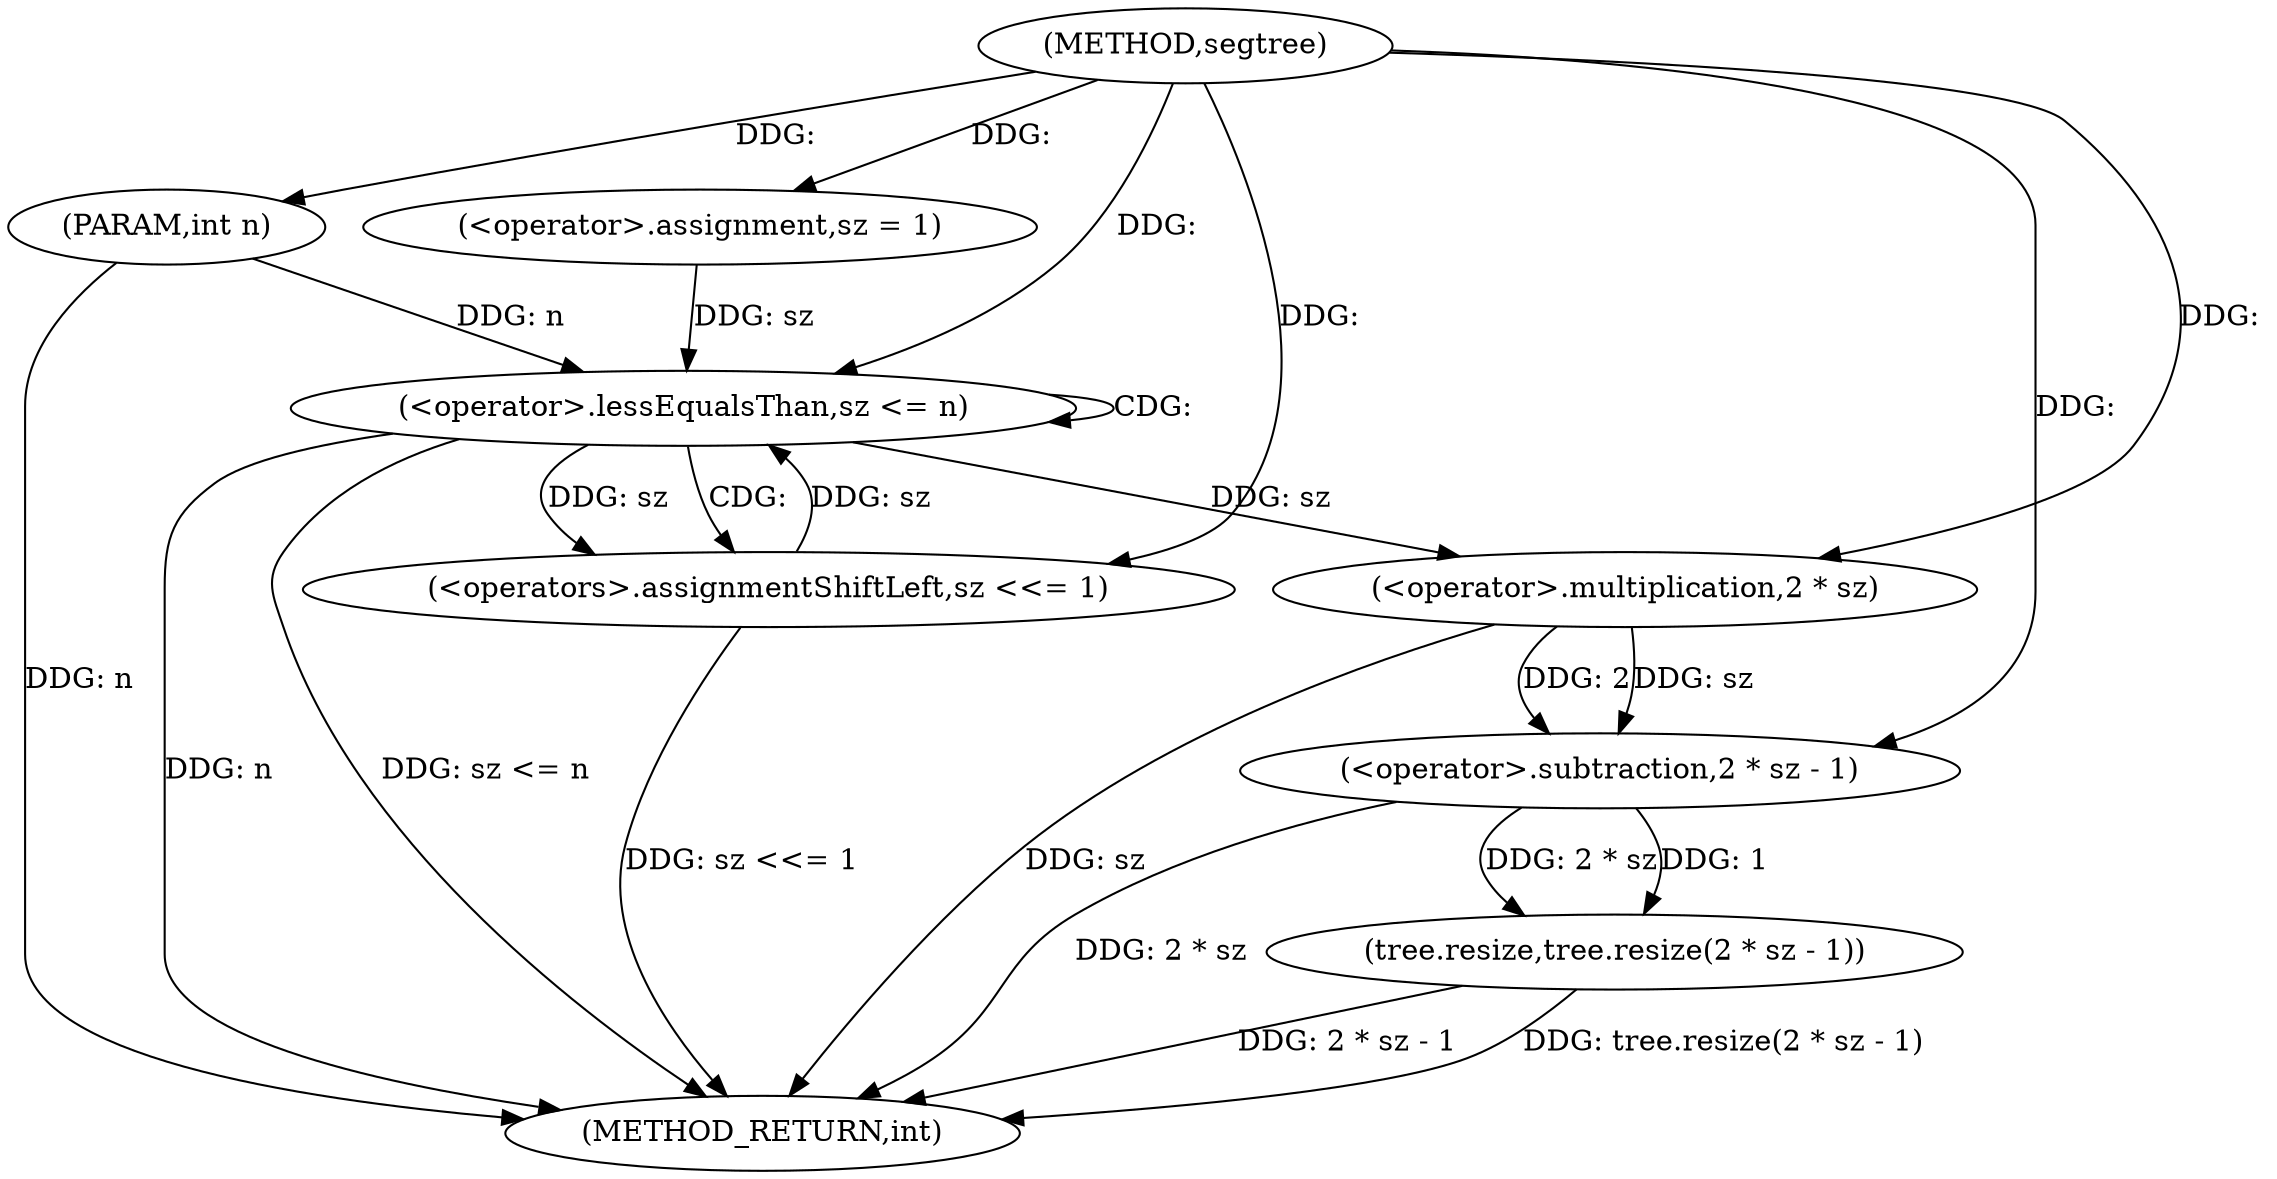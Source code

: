 digraph "segtree" {  
"1000125" [label = "(METHOD,segtree)" ]
"1000145" [label = "(METHOD_RETURN,int)" ]
"1000126" [label = "(PARAM,int n)" ]
"1000129" [label = "(<operator>.assignment,sz = 1)" ]
"1000139" [label = "(tree.resize,tree.resize(2 * sz - 1))" ]
"1000133" [label = "(<operator>.lessEqualsThan,sz <= n)" ]
"1000136" [label = "(<operators>.assignmentShiftLeft,sz <<= 1)" ]
"1000140" [label = "(<operator>.subtraction,2 * sz - 1)" ]
"1000141" [label = "(<operator>.multiplication,2 * sz)" ]
  "1000126" -> "1000145"  [ label = "DDG: n"] 
  "1000133" -> "1000145"  [ label = "DDG: n"] 
  "1000133" -> "1000145"  [ label = "DDG: sz <= n"] 
  "1000141" -> "1000145"  [ label = "DDG: sz"] 
  "1000140" -> "1000145"  [ label = "DDG: 2 * sz"] 
  "1000139" -> "1000145"  [ label = "DDG: 2 * sz - 1"] 
  "1000139" -> "1000145"  [ label = "DDG: tree.resize(2 * sz - 1)"] 
  "1000136" -> "1000145"  [ label = "DDG: sz <<= 1"] 
  "1000125" -> "1000126"  [ label = "DDG: "] 
  "1000125" -> "1000129"  [ label = "DDG: "] 
  "1000140" -> "1000139"  [ label = "DDG: 2 * sz"] 
  "1000140" -> "1000139"  [ label = "DDG: 1"] 
  "1000129" -> "1000133"  [ label = "DDG: sz"] 
  "1000136" -> "1000133"  [ label = "DDG: sz"] 
  "1000125" -> "1000133"  [ label = "DDG: "] 
  "1000126" -> "1000133"  [ label = "DDG: n"] 
  "1000133" -> "1000136"  [ label = "DDG: sz"] 
  "1000125" -> "1000136"  [ label = "DDG: "] 
  "1000141" -> "1000140"  [ label = "DDG: 2"] 
  "1000141" -> "1000140"  [ label = "DDG: sz"] 
  "1000125" -> "1000140"  [ label = "DDG: "] 
  "1000125" -> "1000141"  [ label = "DDG: "] 
  "1000133" -> "1000141"  [ label = "DDG: sz"] 
  "1000133" -> "1000133"  [ label = "CDG: "] 
  "1000133" -> "1000136"  [ label = "CDG: "] 
}
